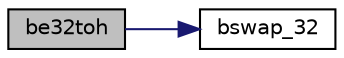 digraph "be32toh"
{
  edge [fontname="Helvetica",fontsize="10",labelfontname="Helvetica",labelfontsize="10"];
  node [fontname="Helvetica",fontsize="10",shape=record];
  rankdir="LR";
  Node3 [label="be32toh",height=0.2,width=0.4,color="black", fillcolor="grey75", style="filled", fontcolor="black"];
  Node3 -> Node4 [color="midnightblue",fontsize="10",style="solid",fontname="Helvetica"];
  Node4 [label="bswap_32",height=0.2,width=0.4,color="black", fillcolor="white", style="filled",URL="$byteswap_8h.html#acdd5094f58e4c6e2b0176654b7f20e1c"];
}
